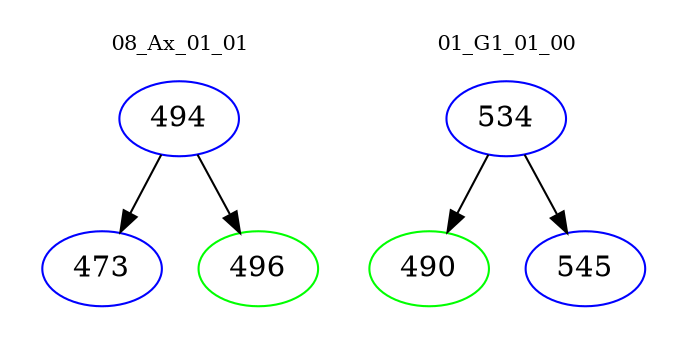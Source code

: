 digraph{
subgraph cluster_0 {
color = white
label = "08_Ax_01_01";
fontsize=10;
T0_494 [label="494", color="blue"]
T0_494 -> T0_473 [color="black"]
T0_473 [label="473", color="blue"]
T0_494 -> T0_496 [color="black"]
T0_496 [label="496", color="green"]
}
subgraph cluster_1 {
color = white
label = "01_G1_01_00";
fontsize=10;
T1_534 [label="534", color="blue"]
T1_534 -> T1_490 [color="black"]
T1_490 [label="490", color="green"]
T1_534 -> T1_545 [color="black"]
T1_545 [label="545", color="blue"]
}
}

